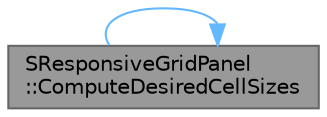 digraph "SResponsiveGridPanel::ComputeDesiredCellSizes"
{
 // INTERACTIVE_SVG=YES
 // LATEX_PDF_SIZE
  bgcolor="transparent";
  edge [fontname=Helvetica,fontsize=10,labelfontname=Helvetica,labelfontsize=10];
  node [fontname=Helvetica,fontsize=10,shape=box,height=0.2,width=0.4];
  rankdir="LR";
  Node1 [id="Node000001",label="SResponsiveGridPanel\l::ComputeDesiredCellSizes",height=0.2,width=0.4,color="gray40", fillcolor="grey60", style="filled", fontcolor="black",tooltip="Compute the sizes of columns and rows needed to fit all the slots in this grid."];
  Node1 -> Node1 [id="edge1_Node000001_Node000001",color="steelblue1",style="solid",tooltip=" "];
}
